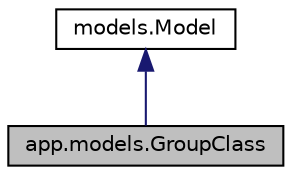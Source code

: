 digraph "app.models.GroupClass"
{
 // LATEX_PDF_SIZE
  edge [fontname="Helvetica",fontsize="10",labelfontname="Helvetica",labelfontsize="10"];
  node [fontname="Helvetica",fontsize="10",shape=record];
  Node1 [label="app.models.GroupClass",height=0.2,width=0.4,color="black", fillcolor="grey75", style="filled", fontcolor="black",tooltip="Represents a class within a group, associated with a teacher and a course."];
  Node2 -> Node1 [dir="back",color="midnightblue",fontsize="10",style="solid",fontname="Helvetica"];
  Node2 [label="models.Model",height=0.2,width=0.4,color="black", fillcolor="white", style="filled",tooltip=" "];
}

